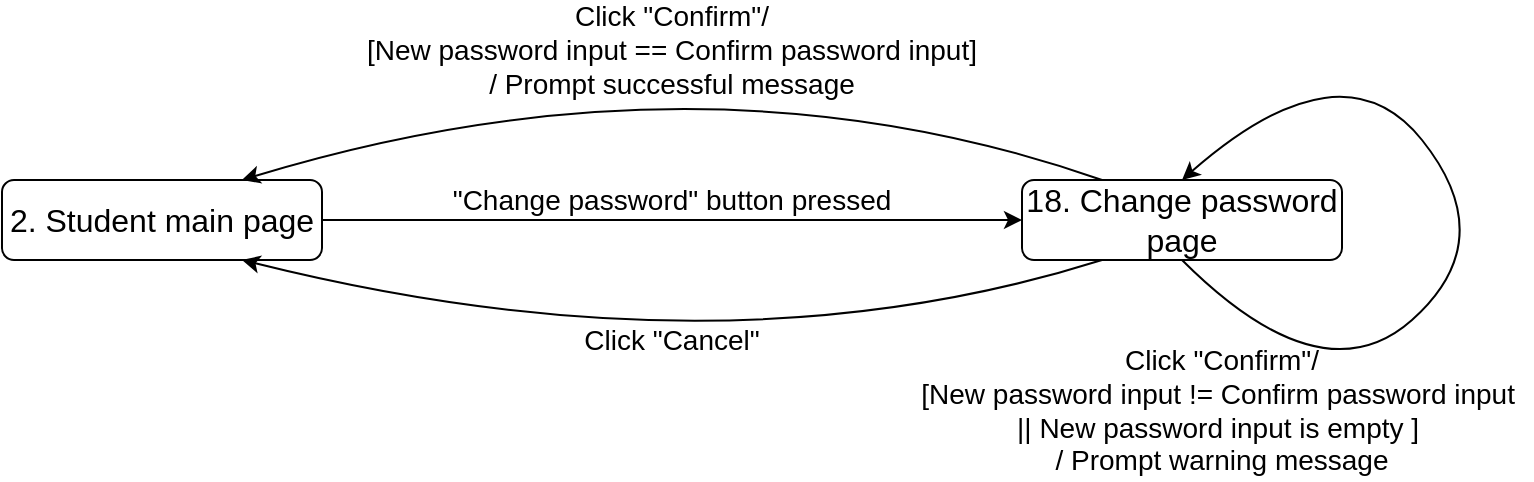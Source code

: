 <mxfile version="12.6.5" type="device"><diagram id="GrwgPukBvj29UKANNFkp" name="Page-1"><mxGraphModel dx="1086" dy="806" grid="1" gridSize="10" guides="1" tooltips="1" connect="1" arrows="1" fold="1" page="1" pageScale="1" pageWidth="1169" pageHeight="827" math="0" shadow="0"><root><mxCell id="0"/><mxCell id="1" parent="0"/><mxCell id="HvmfLpFxvmallPMzLq3w-3" style="edgeStyle=orthogonalEdgeStyle;rounded=0;orthogonalLoop=1;jettySize=auto;html=1;exitX=1;exitY=0.5;exitDx=0;exitDy=0;entryX=0;entryY=0.5;entryDx=0;entryDy=0;" parent="1" source="HvmfLpFxvmallPMzLq3w-1" target="HvmfLpFxvmallPMzLq3w-2" edge="1"><mxGeometry relative="1" as="geometry"/></mxCell><mxCell id="HvmfLpFxvmallPMzLq3w-1" value="&lt;font style=&quot;font-size: 16px&quot;&gt;2. Student main page&lt;/font&gt;" style="rounded=1;whiteSpace=wrap;html=1;" parent="1" vertex="1"><mxGeometry x="120" y="250" width="160" height="40" as="geometry"/></mxCell><mxCell id="HvmfLpFxvmallPMzLq3w-2" value="&lt;font style=&quot;font-size: 16px&quot;&gt;18. Change password page&lt;/font&gt;" style="rounded=1;whiteSpace=wrap;html=1;" parent="1" vertex="1"><mxGeometry x="630" y="250" width="160" height="40" as="geometry"/></mxCell><mxCell id="HvmfLpFxvmallPMzLq3w-4" value="" style="endArrow=classic;html=1;exitX=0.5;exitY=1;exitDx=0;exitDy=0;curved=1;entryX=0.5;entryY=0;entryDx=0;entryDy=0;" parent="1" source="HvmfLpFxvmallPMzLq3w-2" target="HvmfLpFxvmallPMzLq3w-2" edge="1"><mxGeometry width="50" height="50" relative="1" as="geometry"><mxPoint x="720" y="370" as="sourcePoint"/><mxPoint x="730" y="240" as="targetPoint"/><Array as="points"><mxPoint x="780" y="360"/><mxPoint x="870" y="280"/><mxPoint x="790" y="180"/></Array></mxGeometry></mxCell><mxCell id="HvmfLpFxvmallPMzLq3w-5" value="" style="endArrow=classic;html=1;exitX=0.25;exitY=1;exitDx=0;exitDy=0;curved=1;entryX=0.75;entryY=1;entryDx=0;entryDy=0;" parent="1" source="HvmfLpFxvmallPMzLq3w-2" target="HvmfLpFxvmallPMzLq3w-1" edge="1"><mxGeometry width="50" height="50" relative="1" as="geometry"><mxPoint x="390" y="310" as="sourcePoint"/><mxPoint x="260" y="350" as="targetPoint"/><Array as="points"><mxPoint x="480" y="350"/></Array></mxGeometry></mxCell><mxCell id="HvmfLpFxvmallPMzLq3w-6" value="&lt;font style=&quot;font-size: 14px&quot;&gt;&quot;Change password&quot; button pressed&lt;/font&gt;" style="text;html=1;strokeColor=none;fillColor=none;align=center;verticalAlign=middle;whiteSpace=wrap;rounded=0;" parent="1" vertex="1"><mxGeometry x="335" y="250" width="240" height="20" as="geometry"/></mxCell><mxCell id="HvmfLpFxvmallPMzLq3w-9" value="" style="endArrow=classic;html=1;exitX=0.25;exitY=0;exitDx=0;exitDy=0;curved=1;entryX=0.75;entryY=0;entryDx=0;entryDy=0;" parent="1" source="HvmfLpFxvmallPMzLq3w-2" target="HvmfLpFxvmallPMzLq3w-1" edge="1"><mxGeometry width="50" height="50" relative="1" as="geometry"><mxPoint x="390" y="310" as="sourcePoint"/><mxPoint x="240" y="200" as="targetPoint"/><Array as="points"><mxPoint x="470" y="180"/></Array></mxGeometry></mxCell><mxCell id="HvmfLpFxvmallPMzLq3w-10" value="&lt;font style=&quot;font-size: 14px&quot;&gt;Click &quot;Confirm&quot;/&lt;br&gt;[New password input == Confirm password input]&lt;br&gt;/ Prompt successful message&lt;/font&gt;" style="text;html=1;strokeColor=none;fillColor=none;align=center;verticalAlign=middle;whiteSpace=wrap;rounded=0;" parent="1" vertex="1"><mxGeometry x="290" y="160" width="330" height="50" as="geometry"/></mxCell><mxCell id="HvmfLpFxvmallPMzLq3w-11" value="&lt;font style=&quot;font-size: 14px&quot;&gt;Click &quot;Confirm&quot;/&lt;br&gt;&lt;/font&gt;&lt;div style=&quot;text-align: left ; font-size: 14px&quot;&gt;&lt;span&gt;&lt;font style=&quot;font-size: 14px&quot;&gt;[New password input != Confirm password input&amp;nbsp;&lt;/font&gt;&lt;/span&gt;&lt;/div&gt;&lt;font style=&quot;font-size: 14px&quot;&gt;|| New password input is empty ]&amp;nbsp; &lt;br&gt;/ Prompt warning message&lt;/font&gt;" style="text;html=1;strokeColor=none;fillColor=none;align=center;verticalAlign=middle;whiteSpace=wrap;rounded=0;" parent="1" vertex="1"><mxGeometry x="575" y="330" width="310" height="70" as="geometry"/></mxCell><mxCell id="HvmfLpFxvmallPMzLq3w-12" value="&lt;font style=&quot;font-size: 14px&quot;&gt;Click &quot;Cancel&quot;&lt;/font&gt;" style="text;html=1;strokeColor=none;fillColor=none;align=center;verticalAlign=middle;whiteSpace=wrap;rounded=0;" parent="1" vertex="1"><mxGeometry x="381" y="320" width="148" height="20" as="geometry"/></mxCell></root></mxGraphModel></diagram></mxfile>